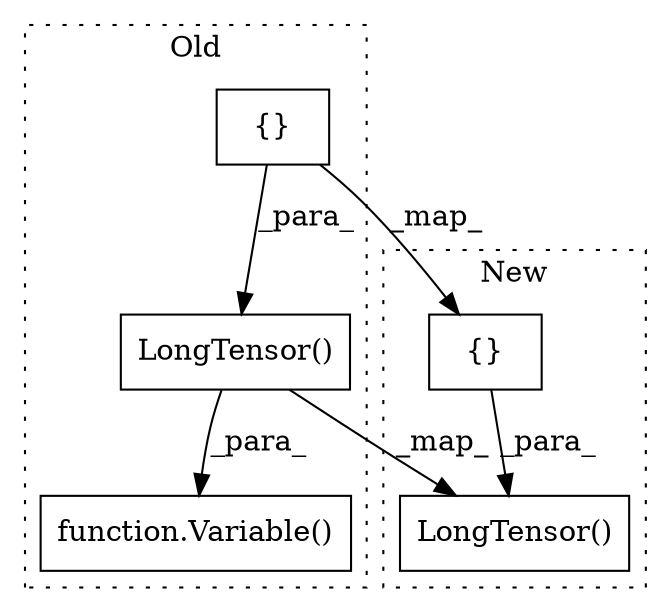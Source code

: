 digraph G {
subgraph cluster0 {
1 [label="LongTensor()" a="75" s="1020,1043" l="17,1" shape="box"];
4 [label="{}" a="59" s="1037,1042" l="1,0" shape="box"];
5 [label="function.Variable()" a="75" s="1011,1044" l="9,1" shape="box"];
label = "Old";
style="dotted";
}
subgraph cluster1 {
2 [label="LongTensor()" a="75" s="965,988" l="17,1" shape="box"];
3 [label="{}" a="59" s="982,987" l="1,0" shape="box"];
label = "New";
style="dotted";
}
1 -> 5 [label="_para_"];
1 -> 2 [label="_map_"];
3 -> 2 [label="_para_"];
4 -> 1 [label="_para_"];
4 -> 3 [label="_map_"];
}